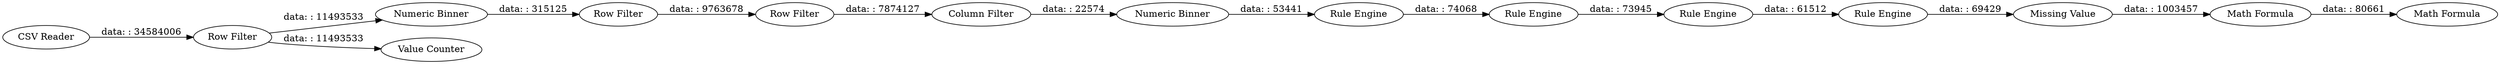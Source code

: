 digraph {
	"-6046463949170593809_19" [label="Rule Engine"]
	"-6046463949170593809_15" [label="Rule Engine"]
	"-6046463949170593809_22" [label="CSV Reader"]
	"-6046463949170593809_12" [label="Column Filter"]
	"-6046463949170593809_18" [label="Rule Engine"]
	"-6046463949170593809_16" [label="Missing Value"]
	"-6046463949170593809_17" [label="Math Formula"]
	"-6046463949170593809_21" [label="Math Formula"]
	"-6046463949170593809_8" [label="Row Filter"]
	"-6046463949170593809_9" [label="Numeric Binner"]
	"-6046463949170593809_11" [label="Row Filter"]
	"-6046463949170593809_10" [label="Value Counter"]
	"-6046463949170593809_13" [label="Row Filter"]
	"-6046463949170593809_20" [label="Rule Engine"]
	"-6046463949170593809_14" [label="Numeric Binner"]
	"-6046463949170593809_8" -> "-6046463949170593809_10" [label="data: : 11493533"]
	"-6046463949170593809_11" -> "-6046463949170593809_13" [label="data: : 9763678"]
	"-6046463949170593809_19" -> "-6046463949170593809_20" [label="data: : 61512"]
	"-6046463949170593809_9" -> "-6046463949170593809_11" [label="data: : 315125"]
	"-6046463949170593809_18" -> "-6046463949170593809_19" [label="data: : 73945"]
	"-6046463949170593809_14" -> "-6046463949170593809_15" [label="data: : 53441"]
	"-6046463949170593809_22" -> "-6046463949170593809_8" [label="data: : 34584006"]
	"-6046463949170593809_12" -> "-6046463949170593809_14" [label="data: : 22574"]
	"-6046463949170593809_13" -> "-6046463949170593809_12" [label="data: : 7874127"]
	"-6046463949170593809_15" -> "-6046463949170593809_18" [label="data: : 74068"]
	"-6046463949170593809_20" -> "-6046463949170593809_16" [label="data: : 69429"]
	"-6046463949170593809_17" -> "-6046463949170593809_21" [label="data: : 80661"]
	"-6046463949170593809_16" -> "-6046463949170593809_17" [label="data: : 1003457"]
	"-6046463949170593809_8" -> "-6046463949170593809_9" [label="data: : 11493533"]
	rankdir=LR
}
